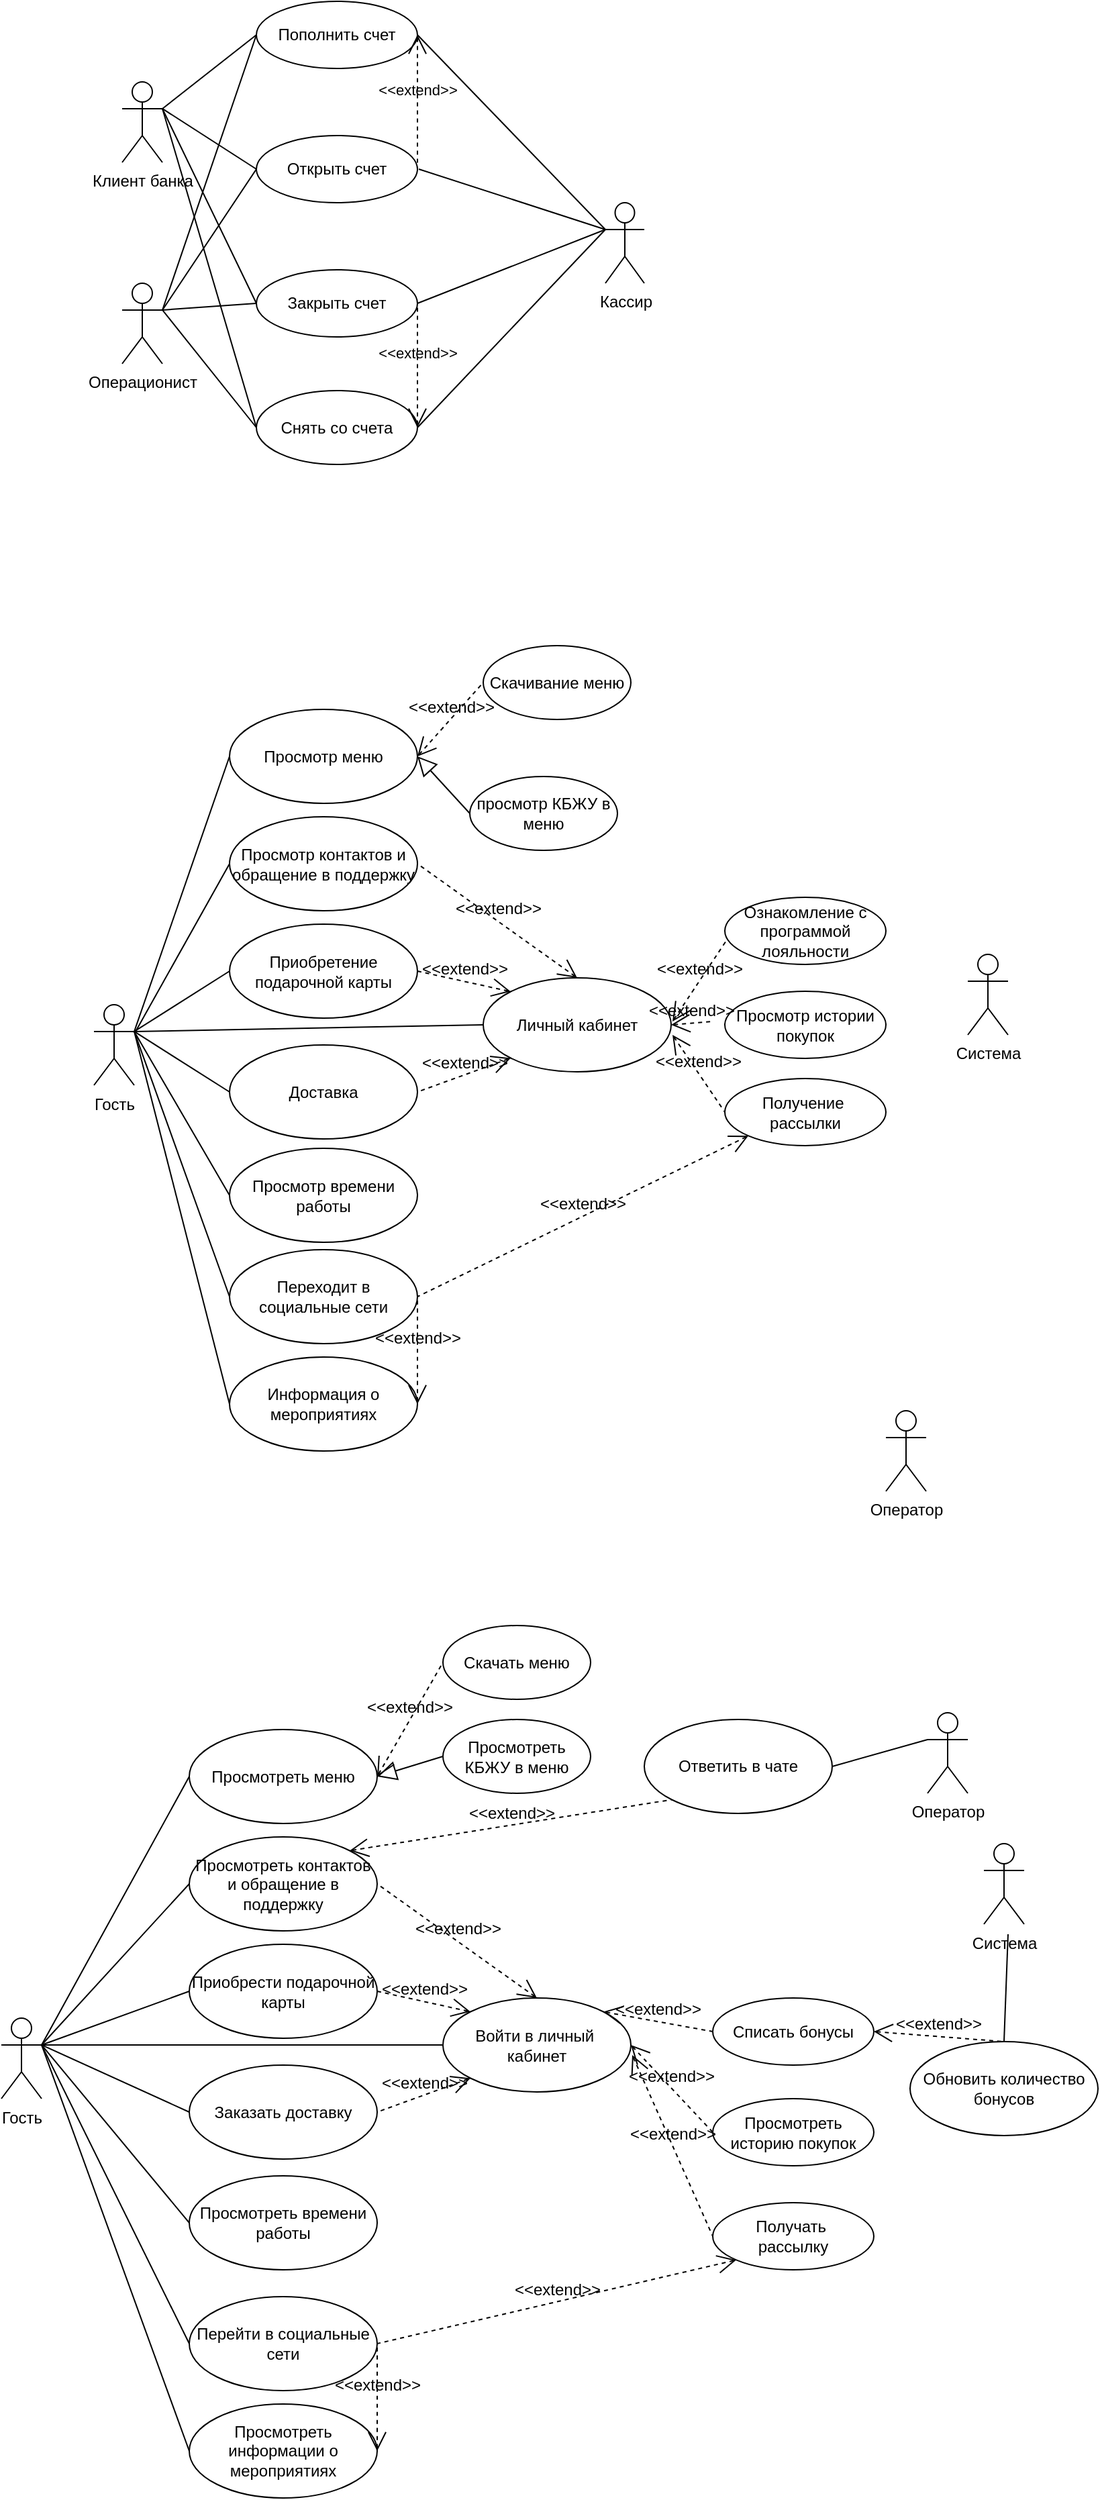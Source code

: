 <mxfile version="26.0.16">
  <diagram name="Страница — 1" id="jzFRYFkG91ORP8R8NEjV">
    <mxGraphModel dx="1654" dy="1021" grid="1" gridSize="10" guides="1" tooltips="1" connect="1" arrows="1" fold="1" page="1" pageScale="1" pageWidth="827" pageHeight="1169" math="0" shadow="0">
      <root>
        <mxCell id="0" />
        <mxCell id="1" parent="0" />
        <mxCell id="kgqyitDAfTZr1MEbqMkK-1" style="edgeStyle=none;curved=1;rounded=0;orthogonalLoop=1;jettySize=auto;html=1;exitX=1;exitY=0.333;exitDx=0;exitDy=0;exitPerimeter=0;fontSize=12;startSize=8;endSize=8;" parent="1" source="4CaT_lppKbZ5N5JrZh5i-1" edge="1">
          <mxGeometry relative="1" as="geometry">
            <mxPoint x="130" y="80" as="targetPoint" />
          </mxGeometry>
        </mxCell>
        <mxCell id="4CaT_lppKbZ5N5JrZh5i-1" value="Клиент банка" style="shape=umlActor;html=1;verticalLabelPosition=bottom;verticalAlign=top;align=center;" parent="1" vertex="1">
          <mxGeometry x="100" y="60" width="30" height="60" as="geometry" />
        </mxCell>
        <mxCell id="4CaT_lppKbZ5N5JrZh5i-2" value="Операционист" style="shape=umlActor;html=1;verticalLabelPosition=bottom;verticalAlign=top;align=center;" parent="1" vertex="1">
          <mxGeometry x="100" y="210" width="30" height="60" as="geometry" />
        </mxCell>
        <mxCell id="4CaT_lppKbZ5N5JrZh5i-5" value="Пополнить счет" style="ellipse;whiteSpace=wrap;html=1;" parent="1" vertex="1">
          <mxGeometry x="200" width="120" height="50" as="geometry" />
        </mxCell>
        <mxCell id="4CaT_lppKbZ5N5JrZh5i-8" value="Снять со счета" style="ellipse;whiteSpace=wrap;html=1;" parent="1" vertex="1">
          <mxGeometry x="200" y="290" width="120" height="55" as="geometry" />
        </mxCell>
        <mxCell id="4CaT_lppKbZ5N5JrZh5i-12" value="" style="edgeStyle=none;html=1;endArrow=none;verticalAlign=bottom;entryX=0;entryY=0.5;entryDx=0;entryDy=0;exitX=1;exitY=0.333;exitDx=0;exitDy=0;exitPerimeter=0;" parent="1" source="4CaT_lppKbZ5N5JrZh5i-2" target="4CaT_lppKbZ5N5JrZh5i-8" edge="1">
          <mxGeometry width="160" relative="1" as="geometry">
            <mxPoint x="140" y="230" as="sourcePoint" />
            <mxPoint x="300" y="230" as="targetPoint" />
          </mxGeometry>
        </mxCell>
        <mxCell id="4CaT_lppKbZ5N5JrZh5i-14" value="" style="edgeStyle=none;html=1;endArrow=none;verticalAlign=bottom;entryX=0;entryY=0.5;entryDx=0;entryDy=0;" parent="1" target="4CaT_lppKbZ5N5JrZh5i-5" edge="1">
          <mxGeometry width="160" relative="1" as="geometry">
            <mxPoint x="130" y="80" as="sourcePoint" />
            <mxPoint x="290" y="80" as="targetPoint" />
          </mxGeometry>
        </mxCell>
        <mxCell id="4CaT_lppKbZ5N5JrZh5i-15" value="" style="edgeStyle=none;html=1;endArrow=none;verticalAlign=bottom;entryX=0;entryY=0.5;entryDx=0;entryDy=0;exitX=1;exitY=0.333;exitDx=0;exitDy=0;exitPerimeter=0;" parent="1" source="4CaT_lppKbZ5N5JrZh5i-2" target="4CaT_lppKbZ5N5JrZh5i-5" edge="1">
          <mxGeometry width="160" relative="1" as="geometry">
            <mxPoint x="180" y="270" as="sourcePoint" />
            <mxPoint x="340" y="270" as="targetPoint" />
          </mxGeometry>
        </mxCell>
        <mxCell id="4CaT_lppKbZ5N5JrZh5i-16" value="" style="edgeStyle=none;html=1;endArrow=none;verticalAlign=bottom;exitX=1;exitY=0.333;exitDx=0;exitDy=0;exitPerimeter=0;entryX=0;entryY=0.5;entryDx=0;entryDy=0;" parent="1" source="4CaT_lppKbZ5N5JrZh5i-1" target="4CaT_lppKbZ5N5JrZh5i-8" edge="1">
          <mxGeometry width="160" relative="1" as="geometry">
            <mxPoint x="180" y="270" as="sourcePoint" />
            <mxPoint x="340" y="270" as="targetPoint" />
          </mxGeometry>
        </mxCell>
        <mxCell id="4CaT_lppKbZ5N5JrZh5i-18" value="Открыть счет" style="ellipse;whiteSpace=wrap;html=1;" parent="1" vertex="1">
          <mxGeometry x="200" y="100" width="120" height="50" as="geometry" />
        </mxCell>
        <mxCell id="4CaT_lppKbZ5N5JrZh5i-19" value="&amp;lt;&amp;lt;extend&amp;gt;&amp;gt;" style="edgeStyle=none;html=1;startArrow=open;endArrow=none;startSize=12;verticalAlign=bottom;dashed=1;labelBackgroundColor=none;entryX=1;entryY=0.5;entryDx=0;entryDy=0;exitX=1;exitY=0.5;exitDx=0;exitDy=0;" parent="1" source="4CaT_lppKbZ5N5JrZh5i-5" target="4CaT_lppKbZ5N5JrZh5i-18" edge="1">
          <mxGeometry width="160" relative="1" as="geometry">
            <mxPoint x="290" y="270" as="sourcePoint" />
            <mxPoint x="450" y="270" as="targetPoint" />
          </mxGeometry>
        </mxCell>
        <mxCell id="4CaT_lppKbZ5N5JrZh5i-21" value="Закрыть счет" style="ellipse;whiteSpace=wrap;html=1;" parent="1" vertex="1">
          <mxGeometry x="200" y="200" width="120" height="50" as="geometry" />
        </mxCell>
        <mxCell id="4CaT_lppKbZ5N5JrZh5i-22" value="&amp;lt;&amp;lt;extend&amp;gt;&amp;gt;" style="edgeStyle=none;html=1;startArrow=open;endArrow=none;startSize=12;verticalAlign=bottom;dashed=1;labelBackgroundColor=none;exitX=1;exitY=0.5;exitDx=0;exitDy=0;entryX=1;entryY=0.5;entryDx=0;entryDy=0;" parent="1" source="4CaT_lppKbZ5N5JrZh5i-8" target="4CaT_lppKbZ5N5JrZh5i-21" edge="1">
          <mxGeometry width="160" relative="1" as="geometry">
            <mxPoint x="360" y="290" as="sourcePoint" />
            <mxPoint x="520" y="290" as="targetPoint" />
          </mxGeometry>
        </mxCell>
        <mxCell id="4CaT_lppKbZ5N5JrZh5i-23" value="Кассир" style="shape=umlActor;html=1;verticalLabelPosition=bottom;verticalAlign=top;align=center;" parent="1" vertex="1">
          <mxGeometry x="460" y="150" width="29" height="60" as="geometry" />
        </mxCell>
        <mxCell id="4CaT_lppKbZ5N5JrZh5i-24" value="" style="edgeStyle=none;html=1;endArrow=none;verticalAlign=bottom;exitX=1;exitY=0.5;exitDx=0;exitDy=0;entryX=0;entryY=0.333;entryDx=0;entryDy=0;entryPerimeter=0;" parent="1" source="4CaT_lppKbZ5N5JrZh5i-5" target="4CaT_lppKbZ5N5JrZh5i-23" edge="1">
          <mxGeometry width="160" relative="1" as="geometry">
            <mxPoint x="310" y="80" as="sourcePoint" />
            <mxPoint x="470" y="290" as="targetPoint" />
          </mxGeometry>
        </mxCell>
        <mxCell id="4CaT_lppKbZ5N5JrZh5i-25" value="" style="edgeStyle=none;html=1;endArrow=none;verticalAlign=bottom;entryX=0;entryY=0.333;entryDx=0;entryDy=0;entryPerimeter=0;exitX=1;exitY=0.5;exitDx=0;exitDy=0;" parent="1" source="4CaT_lppKbZ5N5JrZh5i-8" target="4CaT_lppKbZ5N5JrZh5i-23" edge="1">
          <mxGeometry width="160" relative="1" as="geometry">
            <mxPoint x="310" y="290" as="sourcePoint" />
            <mxPoint x="470" y="290" as="targetPoint" />
          </mxGeometry>
        </mxCell>
        <mxCell id="kgqyitDAfTZr1MEbqMkK-2" value="" style="edgeStyle=none;html=1;endArrow=none;verticalAlign=bottom;rounded=0;fontSize=12;startSize=8;endSize=8;curved=1;entryX=0;entryY=0.333;entryDx=0;entryDy=0;entryPerimeter=0;" parent="1" target="4CaT_lppKbZ5N5JrZh5i-23" edge="1">
          <mxGeometry width="160" relative="1" as="geometry">
            <mxPoint x="321" y="125" as="sourcePoint" />
            <mxPoint x="650" y="310" as="targetPoint" />
          </mxGeometry>
        </mxCell>
        <mxCell id="kgqyitDAfTZr1MEbqMkK-3" value="" style="edgeStyle=none;html=1;endArrow=none;verticalAlign=bottom;rounded=0;fontSize=12;startSize=8;endSize=8;curved=1;exitX=1;exitY=0.5;exitDx=0;exitDy=0;entryX=0;entryY=0.333;entryDx=0;entryDy=0;entryPerimeter=0;" parent="1" source="4CaT_lppKbZ5N5JrZh5i-21" target="4CaT_lppKbZ5N5JrZh5i-23" edge="1">
          <mxGeometry width="160" relative="1" as="geometry">
            <mxPoint x="490" y="310" as="sourcePoint" />
            <mxPoint x="460" y="140" as="targetPoint" />
          </mxGeometry>
        </mxCell>
        <mxCell id="kgqyitDAfTZr1MEbqMkK-4" value="" style="edgeStyle=none;html=1;endArrow=none;verticalAlign=bottom;rounded=0;fontSize=12;startSize=8;endSize=8;curved=1;exitX=1;exitY=0.333;exitDx=0;exitDy=0;exitPerimeter=0;entryX=0;entryY=0.5;entryDx=0;entryDy=0;" parent="1" source="4CaT_lppKbZ5N5JrZh5i-1" target="4CaT_lppKbZ5N5JrZh5i-18" edge="1">
          <mxGeometry width="160" relative="1" as="geometry">
            <mxPoint x="490" y="310" as="sourcePoint" />
            <mxPoint x="650" y="310" as="targetPoint" />
          </mxGeometry>
        </mxCell>
        <mxCell id="kgqyitDAfTZr1MEbqMkK-5" value="" style="edgeStyle=none;html=1;endArrow=none;verticalAlign=bottom;rounded=0;fontSize=12;startSize=8;endSize=8;curved=1;entryX=0;entryY=0.5;entryDx=0;entryDy=0;" parent="1" target="4CaT_lppKbZ5N5JrZh5i-21" edge="1">
          <mxGeometry width="160" relative="1" as="geometry">
            <mxPoint x="130" y="80" as="sourcePoint" />
            <mxPoint x="650" y="310" as="targetPoint" />
          </mxGeometry>
        </mxCell>
        <mxCell id="kgqyitDAfTZr1MEbqMkK-6" value="" style="edgeStyle=none;html=1;endArrow=none;verticalAlign=bottom;rounded=0;fontSize=12;startSize=8;endSize=8;curved=1;exitX=1;exitY=0.333;exitDx=0;exitDy=0;exitPerimeter=0;entryX=0;entryY=0.5;entryDx=0;entryDy=0;" parent="1" source="4CaT_lppKbZ5N5JrZh5i-2" target="4CaT_lppKbZ5N5JrZh5i-18" edge="1">
          <mxGeometry width="160" relative="1" as="geometry">
            <mxPoint x="490" y="310" as="sourcePoint" />
            <mxPoint x="650" y="310" as="targetPoint" />
          </mxGeometry>
        </mxCell>
        <mxCell id="kgqyitDAfTZr1MEbqMkK-7" value="" style="edgeStyle=none;html=1;endArrow=none;verticalAlign=bottom;rounded=0;fontSize=12;startSize=8;endSize=8;curved=1;exitX=1;exitY=0.333;exitDx=0;exitDy=0;exitPerimeter=0;entryX=0;entryY=0.5;entryDx=0;entryDy=0;" parent="1" source="4CaT_lppKbZ5N5JrZh5i-2" target="4CaT_lppKbZ5N5JrZh5i-21" edge="1">
          <mxGeometry width="160" relative="1" as="geometry">
            <mxPoint x="490" y="310" as="sourcePoint" />
            <mxPoint x="650" y="310" as="targetPoint" />
          </mxGeometry>
        </mxCell>
        <mxCell id="kgqyitDAfTZr1MEbqMkK-8" value="Гость" style="shape=umlActor;html=1;verticalLabelPosition=bottom;verticalAlign=top;align=center;" parent="1" vertex="1">
          <mxGeometry x="79" y="747.5" width="30" height="60" as="geometry" />
        </mxCell>
        <mxCell id="kgqyitDAfTZr1MEbqMkK-9" value="Личный кабинет" style="ellipse;whiteSpace=wrap;html=1;" parent="1" vertex="1">
          <mxGeometry x="369" y="727.5" width="140" height="70" as="geometry" />
        </mxCell>
        <mxCell id="kgqyitDAfTZr1MEbqMkK-10" value="" style="edgeStyle=none;html=1;endArrow=none;verticalAlign=bottom;rounded=0;fontSize=12;startSize=8;endSize=8;curved=1;exitX=1;exitY=0.333;exitDx=0;exitDy=0;exitPerimeter=0;entryX=0;entryY=0.5;entryDx=0;entryDy=0;" parent="1" source="kgqyitDAfTZr1MEbqMkK-8" target="kgqyitDAfTZr1MEbqMkK-9" edge="1">
          <mxGeometry width="160" relative="1" as="geometry">
            <mxPoint x="189" y="1037.5" as="sourcePoint" />
            <mxPoint x="349" y="1037.5" as="targetPoint" />
          </mxGeometry>
        </mxCell>
        <mxCell id="kgqyitDAfTZr1MEbqMkK-11" value="Доставка" style="ellipse;whiteSpace=wrap;html=1;" parent="1" vertex="1">
          <mxGeometry x="180" y="777.5" width="140" height="70" as="geometry" />
        </mxCell>
        <mxCell id="kgqyitDAfTZr1MEbqMkK-12" value="" style="edgeStyle=none;html=1;endArrow=none;verticalAlign=bottom;rounded=0;fontSize=12;startSize=8;endSize=8;curved=1;exitX=1;exitY=0.333;exitDx=0;exitDy=0;exitPerimeter=0;entryX=0;entryY=0.5;entryDx=0;entryDy=0;" parent="1" source="kgqyitDAfTZr1MEbqMkK-8" target="kgqyitDAfTZr1MEbqMkK-11" edge="1">
          <mxGeometry width="160" relative="1" as="geometry">
            <mxPoint x="189" y="1037.5" as="sourcePoint" />
            <mxPoint x="349" y="1037.5" as="targetPoint" />
          </mxGeometry>
        </mxCell>
        <mxCell id="kgqyitDAfTZr1MEbqMkK-13" value="Ознакомление с программой лояльности" style="ellipse;whiteSpace=wrap;html=1;" parent="1" vertex="1">
          <mxGeometry x="549" y="667.5" width="120" height="50" as="geometry" />
        </mxCell>
        <mxCell id="kgqyitDAfTZr1MEbqMkK-17" value="Просмотр истории покупок" style="ellipse;whiteSpace=wrap;html=1;" parent="1" vertex="1">
          <mxGeometry x="549" y="737.5" width="120" height="50" as="geometry" />
        </mxCell>
        <mxCell id="kgqyitDAfTZr1MEbqMkK-19" value="Получение&amp;nbsp;&lt;div&gt;рассылки&lt;/div&gt;" style="ellipse;whiteSpace=wrap;html=1;" parent="1" vertex="1">
          <mxGeometry x="549" y="802.5" width="120" height="50" as="geometry" />
        </mxCell>
        <mxCell id="kgqyitDAfTZr1MEbqMkK-21" value="Приобретение подарочной карты" style="ellipse;whiteSpace=wrap;html=1;" parent="1" vertex="1">
          <mxGeometry x="180" y="687.5" width="140" height="70" as="geometry" />
        </mxCell>
        <mxCell id="kgqyitDAfTZr1MEbqMkK-22" value="" style="edgeStyle=none;html=1;endArrow=none;verticalAlign=bottom;rounded=0;fontSize=12;startSize=8;endSize=8;curved=1;exitX=1;exitY=0.333;exitDx=0;exitDy=0;exitPerimeter=0;entryX=0;entryY=0.5;entryDx=0;entryDy=0;" parent="1" source="kgqyitDAfTZr1MEbqMkK-8" target="kgqyitDAfTZr1MEbqMkK-21" edge="1">
          <mxGeometry width="160" relative="1" as="geometry">
            <mxPoint x="189" y="1037.5" as="sourcePoint" />
            <mxPoint x="349" y="1037.5" as="targetPoint" />
          </mxGeometry>
        </mxCell>
        <mxCell id="kgqyitDAfTZr1MEbqMkK-23" value="&amp;lt;&amp;lt;extend&amp;gt;&amp;gt;" style="edgeStyle=none;html=1;startArrow=open;endArrow=none;startSize=12;verticalAlign=bottom;dashed=1;labelBackgroundColor=none;rounded=0;fontSize=12;curved=1;exitX=0;exitY=1;exitDx=0;exitDy=0;entryX=1;entryY=0.5;entryDx=0;entryDy=0;" parent="1" source="kgqyitDAfTZr1MEbqMkK-9" target="kgqyitDAfTZr1MEbqMkK-11" edge="1">
          <mxGeometry width="160" relative="1" as="geometry">
            <mxPoint x="369" y="957.5" as="sourcePoint" />
            <mxPoint x="509" y="867.5" as="targetPoint" />
          </mxGeometry>
        </mxCell>
        <mxCell id="kgqyitDAfTZr1MEbqMkK-24" value="Просмотр меню" style="ellipse;whiteSpace=wrap;html=1;" parent="1" vertex="1">
          <mxGeometry x="180" y="527.5" width="140" height="70" as="geometry" />
        </mxCell>
        <mxCell id="kgqyitDAfTZr1MEbqMkK-25" value="&amp;lt;&amp;lt;extend&amp;gt;&amp;gt;" style="edgeStyle=none;html=1;startArrow=open;endArrow=none;startSize=12;verticalAlign=bottom;dashed=1;labelBackgroundColor=none;rounded=0;fontSize=12;curved=1;entryX=1;entryY=0.5;entryDx=0;entryDy=0;exitX=0;exitY=0;exitDx=0;exitDy=0;" parent="1" source="kgqyitDAfTZr1MEbqMkK-9" target="kgqyitDAfTZr1MEbqMkK-21" edge="1">
          <mxGeometry width="160" relative="1" as="geometry">
            <mxPoint x="200" y="887.5" as="sourcePoint" />
            <mxPoint x="360" y="887.5" as="targetPoint" />
          </mxGeometry>
        </mxCell>
        <mxCell id="kgqyitDAfTZr1MEbqMkK-26" value="" style="edgeStyle=none;html=1;endArrow=none;verticalAlign=bottom;rounded=0;fontSize=12;startSize=8;endSize=8;curved=1;exitX=1;exitY=0.333;exitDx=0;exitDy=0;exitPerimeter=0;entryX=0;entryY=0.5;entryDx=0;entryDy=0;" parent="1" source="kgqyitDAfTZr1MEbqMkK-8" target="kgqyitDAfTZr1MEbqMkK-24" edge="1">
          <mxGeometry width="160" relative="1" as="geometry">
            <mxPoint x="260" y="887.5" as="sourcePoint" />
            <mxPoint x="420" y="887.5" as="targetPoint" />
          </mxGeometry>
        </mxCell>
        <mxCell id="kgqyitDAfTZr1MEbqMkK-27" value="" style="edgeStyle=none;html=1;endArrow=block;endFill=0;endSize=12;verticalAlign=bottom;rounded=0;fontSize=12;curved=1;exitX=0;exitY=0.5;exitDx=0;exitDy=0;entryX=1;entryY=0.5;entryDx=0;entryDy=0;" parent="1" source="kgqyitDAfTZr1MEbqMkK-30" target="kgqyitDAfTZr1MEbqMkK-24" edge="1">
          <mxGeometry width="160" relative="1" as="geometry">
            <mxPoint x="260" y="837.5" as="sourcePoint" />
            <mxPoint x="420" y="837.5" as="targetPoint" />
          </mxGeometry>
        </mxCell>
        <mxCell id="kgqyitDAfTZr1MEbqMkK-29" value="Скачивание меню" style="ellipse;whiteSpace=wrap;html=1;" parent="1" vertex="1">
          <mxGeometry x="369" y="480" width="110" height="55" as="geometry" />
        </mxCell>
        <mxCell id="kgqyitDAfTZr1MEbqMkK-30" value="просмотр КБЖУ в меню" style="ellipse;whiteSpace=wrap;html=1;" parent="1" vertex="1">
          <mxGeometry x="359" y="577.5" width="110" height="55" as="geometry" />
        </mxCell>
        <mxCell id="kgqyitDAfTZr1MEbqMkK-31" value="Просмотр контактов и обращение в поддержку" style="ellipse;whiteSpace=wrap;html=1;" parent="1" vertex="1">
          <mxGeometry x="180" y="607.5" width="140" height="70" as="geometry" />
        </mxCell>
        <mxCell id="kgqyitDAfTZr1MEbqMkK-32" value="" style="edgeStyle=none;html=1;endArrow=none;verticalAlign=bottom;rounded=0;fontSize=12;startSize=8;endSize=8;curved=1;entryX=0;entryY=0.5;entryDx=0;entryDy=0;" parent="1" target="kgqyitDAfTZr1MEbqMkK-31" edge="1">
          <mxGeometry width="160" relative="1" as="geometry">
            <mxPoint x="110" y="767.5" as="sourcePoint" />
            <mxPoint x="460" y="837.5" as="targetPoint" />
          </mxGeometry>
        </mxCell>
        <mxCell id="kgqyitDAfTZr1MEbqMkK-34" value="&amp;lt;&amp;lt;extend&amp;gt;&amp;gt;" style="edgeStyle=none;html=1;startArrow=open;endArrow=none;startSize=12;verticalAlign=bottom;dashed=1;labelBackgroundColor=none;rounded=0;fontSize=12;curved=1;entryX=1;entryY=0.5;entryDx=0;entryDy=0;exitX=0.5;exitY=0;exitDx=0;exitDy=0;" parent="1" source="kgqyitDAfTZr1MEbqMkK-9" target="kgqyitDAfTZr1MEbqMkK-31" edge="1">
          <mxGeometry width="160" relative="1" as="geometry">
            <mxPoint x="280" y="837.5" as="sourcePoint" />
            <mxPoint x="440" y="837.5" as="targetPoint" />
          </mxGeometry>
        </mxCell>
        <mxCell id="kgqyitDAfTZr1MEbqMkK-35" value="Просмотр времени работы" style="ellipse;whiteSpace=wrap;html=1;" parent="1" vertex="1">
          <mxGeometry x="180" y="854.5" width="140" height="70" as="geometry" />
        </mxCell>
        <mxCell id="kgqyitDAfTZr1MEbqMkK-36" value="" style="edgeStyle=none;html=1;endArrow=none;verticalAlign=bottom;rounded=0;fontSize=12;startSize=8;endSize=8;curved=1;exitX=1;exitY=0.333;exitDx=0;exitDy=0;exitPerimeter=0;entryX=0;entryY=0.5;entryDx=0;entryDy=0;" parent="1" source="kgqyitDAfTZr1MEbqMkK-8" target="kgqyitDAfTZr1MEbqMkK-35" edge="1">
          <mxGeometry width="160" relative="1" as="geometry">
            <mxPoint x="280" y="887.5" as="sourcePoint" />
            <mxPoint x="440" y="887.5" as="targetPoint" />
          </mxGeometry>
        </mxCell>
        <mxCell id="kgqyitDAfTZr1MEbqMkK-37" value="Переходит в социальные сети" style="ellipse;whiteSpace=wrap;html=1;" parent="1" vertex="1">
          <mxGeometry x="180" y="930" width="140" height="70" as="geometry" />
        </mxCell>
        <mxCell id="kgqyitDAfTZr1MEbqMkK-38" value="Информация о мероприятиях" style="ellipse;whiteSpace=wrap;html=1;" parent="1" vertex="1">
          <mxGeometry x="180" y="1010" width="140" height="70" as="geometry" />
        </mxCell>
        <mxCell id="kgqyitDAfTZr1MEbqMkK-39" value="&amp;lt;&amp;lt;extend&amp;gt;&amp;gt;" style="edgeStyle=none;html=1;startArrow=open;endArrow=none;startSize=12;verticalAlign=bottom;dashed=1;labelBackgroundColor=none;rounded=0;fontSize=12;curved=1;exitX=1;exitY=0.5;exitDx=0;exitDy=0;entryX=1;entryY=0.5;entryDx=0;entryDy=0;" parent="1" source="kgqyitDAfTZr1MEbqMkK-38" target="kgqyitDAfTZr1MEbqMkK-37" edge="1">
          <mxGeometry width="160" relative="1" as="geometry">
            <mxPoint x="320" y="1052.5" as="sourcePoint" />
            <mxPoint x="440" y="837.5" as="targetPoint" />
          </mxGeometry>
        </mxCell>
        <mxCell id="kgqyitDAfTZr1MEbqMkK-40" value="" style="edgeStyle=none;html=1;endArrow=none;verticalAlign=bottom;rounded=0;fontSize=12;startSize=8;endSize=8;curved=1;exitX=1;exitY=0.333;exitDx=0;exitDy=0;exitPerimeter=0;entryX=0;entryY=0.5;entryDx=0;entryDy=0;" parent="1" source="kgqyitDAfTZr1MEbqMkK-8" target="kgqyitDAfTZr1MEbqMkK-37" edge="1">
          <mxGeometry width="160" relative="1" as="geometry">
            <mxPoint x="280" y="837.5" as="sourcePoint" />
            <mxPoint x="440" y="837.5" as="targetPoint" />
          </mxGeometry>
        </mxCell>
        <mxCell id="kgqyitDAfTZr1MEbqMkK-41" value="" style="edgeStyle=none;html=1;endArrow=none;verticalAlign=bottom;rounded=0;fontSize=12;startSize=8;endSize=8;curved=1;exitX=1;exitY=0.333;exitDx=0;exitDy=0;exitPerimeter=0;entryX=0;entryY=0.5;entryDx=0;entryDy=0;" parent="1" source="kgqyitDAfTZr1MEbqMkK-8" target="kgqyitDAfTZr1MEbqMkK-38" edge="1">
          <mxGeometry width="160" relative="1" as="geometry">
            <mxPoint x="280" y="837.5" as="sourcePoint" />
            <mxPoint x="180" y="1052.5" as="targetPoint" />
          </mxGeometry>
        </mxCell>
        <mxCell id="kgqyitDAfTZr1MEbqMkK-42" value="&amp;lt;&amp;lt;extend&amp;gt;&amp;gt;" style="edgeStyle=none;html=1;startArrow=open;endArrow=none;startSize=12;verticalAlign=bottom;dashed=1;labelBackgroundColor=none;rounded=0;fontSize=12;curved=1;entryX=1;entryY=0.5;entryDx=0;entryDy=0;exitX=0;exitY=1;exitDx=0;exitDy=0;" parent="1" source="kgqyitDAfTZr1MEbqMkK-19" target="kgqyitDAfTZr1MEbqMkK-37" edge="1">
          <mxGeometry width="160" relative="1" as="geometry">
            <mxPoint x="280" y="837.5" as="sourcePoint" />
            <mxPoint x="440" y="837.5" as="targetPoint" />
          </mxGeometry>
        </mxCell>
        <mxCell id="Ggs9zcN2ajuwGnjgj2Yg-1" value="&amp;lt;&amp;lt;extend&amp;gt;&amp;gt;" style="edgeStyle=none;html=1;startArrow=open;endArrow=none;startSize=12;verticalAlign=bottom;dashed=1;labelBackgroundColor=none;rounded=0;fontSize=12;curved=1;entryX=0;entryY=0.5;entryDx=0;entryDy=0;exitX=1;exitY=0.5;exitDx=0;exitDy=0;" edge="1" parent="1" source="kgqyitDAfTZr1MEbqMkK-24" target="kgqyitDAfTZr1MEbqMkK-29">
          <mxGeometry width="160" relative="1" as="geometry">
            <mxPoint x="580" y="817.5" as="sourcePoint" />
            <mxPoint x="195" y="480" as="targetPoint" />
          </mxGeometry>
        </mxCell>
        <mxCell id="Ggs9zcN2ajuwGnjgj2Yg-2" value="&amp;lt;&amp;lt;extend&amp;gt;&amp;gt;" style="edgeStyle=none;html=1;startArrow=open;endArrow=none;startSize=12;verticalAlign=bottom;dashed=1;labelBackgroundColor=none;rounded=0;fontSize=12;curved=1;entryX=0.008;entryY=0.65;entryDx=0;entryDy=0;entryPerimeter=0;" edge="1" parent="1" target="kgqyitDAfTZr1MEbqMkK-13">
          <mxGeometry width="160" relative="1" as="geometry">
            <mxPoint x="510" y="760" as="sourcePoint" />
            <mxPoint x="740" y="820" as="targetPoint" />
          </mxGeometry>
        </mxCell>
        <mxCell id="Ggs9zcN2ajuwGnjgj2Yg-3" value="&amp;lt;&amp;lt;extend&amp;gt;&amp;gt;" style="edgeStyle=none;html=1;startArrow=open;endArrow=none;startSize=12;verticalAlign=bottom;dashed=1;labelBackgroundColor=none;rounded=0;fontSize=12;curved=1;exitX=1;exitY=0.5;exitDx=0;exitDy=0;" edge="1" parent="1" source="kgqyitDAfTZr1MEbqMkK-9">
          <mxGeometry width="160" relative="1" as="geometry">
            <mxPoint x="580" y="820" as="sourcePoint" />
            <mxPoint x="540" y="760" as="targetPoint" />
          </mxGeometry>
        </mxCell>
        <mxCell id="Ggs9zcN2ajuwGnjgj2Yg-4" value="&amp;lt;&amp;lt;extend&amp;gt;&amp;gt;" style="edgeStyle=none;html=1;startArrow=open;endArrow=none;startSize=12;verticalAlign=bottom;dashed=1;labelBackgroundColor=none;rounded=0;fontSize=12;curved=1;entryX=0;entryY=0.5;entryDx=0;entryDy=0;" edge="1" parent="1" target="kgqyitDAfTZr1MEbqMkK-19">
          <mxGeometry width="160" relative="1" as="geometry">
            <mxPoint x="510" y="770" as="sourcePoint" />
            <mxPoint x="740" y="820" as="targetPoint" />
          </mxGeometry>
        </mxCell>
        <mxCell id="Ggs9zcN2ajuwGnjgj2Yg-6" value="Система" style="shape=umlActor;html=1;verticalLabelPosition=bottom;verticalAlign=top;align=center;" vertex="1" parent="1">
          <mxGeometry x="730" y="710" width="30" height="60" as="geometry" />
        </mxCell>
        <mxCell id="Ggs9zcN2ajuwGnjgj2Yg-7" value="Оператор" style="shape=umlActor;html=1;verticalLabelPosition=bottom;verticalAlign=top;align=center;" vertex="1" parent="1">
          <mxGeometry x="669" y="1050" width="30" height="60" as="geometry" />
        </mxCell>
        <mxCell id="Ggs9zcN2ajuwGnjgj2Yg-8" value="Гость" style="shape=umlActor;html=1;verticalLabelPosition=bottom;verticalAlign=top;align=center;" vertex="1" parent="1">
          <mxGeometry x="10" y="1502.5" width="30" height="60" as="geometry" />
        </mxCell>
        <mxCell id="Ggs9zcN2ajuwGnjgj2Yg-9" value="Войти в личный&amp;nbsp;&lt;div&gt;кабинет&lt;/div&gt;" style="ellipse;whiteSpace=wrap;html=1;" vertex="1" parent="1">
          <mxGeometry x="339" y="1487.5" width="140" height="70" as="geometry" />
        </mxCell>
        <mxCell id="Ggs9zcN2ajuwGnjgj2Yg-10" value="" style="edgeStyle=none;html=1;endArrow=none;verticalAlign=bottom;rounded=0;fontSize=12;startSize=8;endSize=8;curved=1;exitX=1;exitY=0.333;exitDx=0;exitDy=0;exitPerimeter=0;entryX=0;entryY=0.5;entryDx=0;entryDy=0;" edge="1" parent="1" source="Ggs9zcN2ajuwGnjgj2Yg-8" target="Ggs9zcN2ajuwGnjgj2Yg-9">
          <mxGeometry width="160" relative="1" as="geometry">
            <mxPoint x="159" y="1797.5" as="sourcePoint" />
            <mxPoint x="319" y="1797.5" as="targetPoint" />
          </mxGeometry>
        </mxCell>
        <mxCell id="Ggs9zcN2ajuwGnjgj2Yg-11" value="Заказать доставку" style="ellipse;whiteSpace=wrap;html=1;" vertex="1" parent="1">
          <mxGeometry x="150" y="1537.5" width="140" height="70" as="geometry" />
        </mxCell>
        <mxCell id="Ggs9zcN2ajuwGnjgj2Yg-12" value="" style="edgeStyle=none;html=1;endArrow=none;verticalAlign=bottom;rounded=0;fontSize=12;startSize=8;endSize=8;curved=1;exitX=1;exitY=0.333;exitDx=0;exitDy=0;exitPerimeter=0;entryX=0;entryY=0.5;entryDx=0;entryDy=0;" edge="1" parent="1" source="Ggs9zcN2ajuwGnjgj2Yg-8" target="Ggs9zcN2ajuwGnjgj2Yg-11">
          <mxGeometry width="160" relative="1" as="geometry">
            <mxPoint x="159" y="1797.5" as="sourcePoint" />
            <mxPoint x="319" y="1797.5" as="targetPoint" />
          </mxGeometry>
        </mxCell>
        <mxCell id="Ggs9zcN2ajuwGnjgj2Yg-14" value="Просмотреть историю покупок" style="ellipse;whiteSpace=wrap;html=1;" vertex="1" parent="1">
          <mxGeometry x="540" y="1562.5" width="120" height="50" as="geometry" />
        </mxCell>
        <mxCell id="Ggs9zcN2ajuwGnjgj2Yg-15" value="Получать&amp;nbsp;&lt;div&gt;рассылку&lt;/div&gt;" style="ellipse;whiteSpace=wrap;html=1;" vertex="1" parent="1">
          <mxGeometry x="540" y="1640" width="120" height="50" as="geometry" />
        </mxCell>
        <mxCell id="Ggs9zcN2ajuwGnjgj2Yg-16" value="Приобрести подарочной карты" style="ellipse;whiteSpace=wrap;html=1;" vertex="1" parent="1">
          <mxGeometry x="150" y="1447.5" width="140" height="70" as="geometry" />
        </mxCell>
        <mxCell id="Ggs9zcN2ajuwGnjgj2Yg-17" value="" style="edgeStyle=none;html=1;endArrow=none;verticalAlign=bottom;rounded=0;fontSize=12;startSize=8;endSize=8;curved=1;exitX=1;exitY=0.333;exitDx=0;exitDy=0;exitPerimeter=0;entryX=0;entryY=0.5;entryDx=0;entryDy=0;" edge="1" parent="1" source="Ggs9zcN2ajuwGnjgj2Yg-8" target="Ggs9zcN2ajuwGnjgj2Yg-16">
          <mxGeometry width="160" relative="1" as="geometry">
            <mxPoint x="159" y="1797.5" as="sourcePoint" />
            <mxPoint x="319" y="1797.5" as="targetPoint" />
          </mxGeometry>
        </mxCell>
        <mxCell id="Ggs9zcN2ajuwGnjgj2Yg-18" value="&amp;lt;&amp;lt;extend&amp;gt;&amp;gt;" style="edgeStyle=none;html=1;startArrow=open;endArrow=none;startSize=12;verticalAlign=bottom;dashed=1;labelBackgroundColor=none;rounded=0;fontSize=12;curved=1;exitX=0;exitY=1;exitDx=0;exitDy=0;entryX=1;entryY=0.5;entryDx=0;entryDy=0;" edge="1" parent="1" source="Ggs9zcN2ajuwGnjgj2Yg-9" target="Ggs9zcN2ajuwGnjgj2Yg-11">
          <mxGeometry width="160" relative="1" as="geometry">
            <mxPoint x="339" y="1717.5" as="sourcePoint" />
            <mxPoint x="479" y="1627.5" as="targetPoint" />
          </mxGeometry>
        </mxCell>
        <mxCell id="Ggs9zcN2ajuwGnjgj2Yg-19" value="Просмотреть меню" style="ellipse;whiteSpace=wrap;html=1;" vertex="1" parent="1">
          <mxGeometry x="150" y="1287.5" width="140" height="70" as="geometry" />
        </mxCell>
        <mxCell id="Ggs9zcN2ajuwGnjgj2Yg-20" value="&amp;lt;&amp;lt;extend&amp;gt;&amp;gt;" style="edgeStyle=none;html=1;startArrow=open;endArrow=none;startSize=12;verticalAlign=bottom;dashed=1;labelBackgroundColor=none;rounded=0;fontSize=12;curved=1;entryX=1;entryY=0.5;entryDx=0;entryDy=0;exitX=0;exitY=0;exitDx=0;exitDy=0;" edge="1" parent="1" source="Ggs9zcN2ajuwGnjgj2Yg-9" target="Ggs9zcN2ajuwGnjgj2Yg-16">
          <mxGeometry width="160" relative="1" as="geometry">
            <mxPoint x="170" y="1647.5" as="sourcePoint" />
            <mxPoint x="330" y="1647.5" as="targetPoint" />
          </mxGeometry>
        </mxCell>
        <mxCell id="Ggs9zcN2ajuwGnjgj2Yg-21" value="" style="edgeStyle=none;html=1;endArrow=none;verticalAlign=bottom;rounded=0;fontSize=12;startSize=8;endSize=8;curved=1;exitX=1;exitY=0.333;exitDx=0;exitDy=0;exitPerimeter=0;entryX=0;entryY=0.5;entryDx=0;entryDy=0;" edge="1" parent="1" source="Ggs9zcN2ajuwGnjgj2Yg-8" target="Ggs9zcN2ajuwGnjgj2Yg-19">
          <mxGeometry width="160" relative="1" as="geometry">
            <mxPoint x="230" y="1647.5" as="sourcePoint" />
            <mxPoint x="390" y="1647.5" as="targetPoint" />
          </mxGeometry>
        </mxCell>
        <mxCell id="Ggs9zcN2ajuwGnjgj2Yg-22" value="" style="edgeStyle=none;html=1;endArrow=block;endFill=0;endSize=12;verticalAlign=bottom;rounded=0;fontSize=12;curved=1;exitX=0;exitY=0.5;exitDx=0;exitDy=0;entryX=1;entryY=0.5;entryDx=0;entryDy=0;" edge="1" parent="1" source="Ggs9zcN2ajuwGnjgj2Yg-24" target="Ggs9zcN2ajuwGnjgj2Yg-19">
          <mxGeometry width="160" relative="1" as="geometry">
            <mxPoint x="230" y="1597.5" as="sourcePoint" />
            <mxPoint x="390" y="1597.5" as="targetPoint" />
          </mxGeometry>
        </mxCell>
        <mxCell id="Ggs9zcN2ajuwGnjgj2Yg-23" value="Скачать меню" style="ellipse;whiteSpace=wrap;html=1;" vertex="1" parent="1">
          <mxGeometry x="339" y="1210" width="110" height="55" as="geometry" />
        </mxCell>
        <mxCell id="Ggs9zcN2ajuwGnjgj2Yg-24" value="Просмотреть КБЖУ в меню" style="ellipse;whiteSpace=wrap;html=1;" vertex="1" parent="1">
          <mxGeometry x="339" y="1280" width="110" height="55" as="geometry" />
        </mxCell>
        <mxCell id="Ggs9zcN2ajuwGnjgj2Yg-25" value="Просмотреть контактов и обращение в поддержку" style="ellipse;whiteSpace=wrap;html=1;" vertex="1" parent="1">
          <mxGeometry x="150" y="1367.5" width="140" height="70" as="geometry" />
        </mxCell>
        <mxCell id="Ggs9zcN2ajuwGnjgj2Yg-27" value="&amp;lt;&amp;lt;extend&amp;gt;&amp;gt;" style="edgeStyle=none;html=1;startArrow=open;endArrow=none;startSize=12;verticalAlign=bottom;dashed=1;labelBackgroundColor=none;rounded=0;fontSize=12;curved=1;entryX=1;entryY=0.5;entryDx=0;entryDy=0;exitX=0.5;exitY=0;exitDx=0;exitDy=0;" edge="1" parent="1" source="Ggs9zcN2ajuwGnjgj2Yg-9" target="Ggs9zcN2ajuwGnjgj2Yg-25">
          <mxGeometry width="160" relative="1" as="geometry">
            <mxPoint x="250" y="1597.5" as="sourcePoint" />
            <mxPoint x="410" y="1597.5" as="targetPoint" />
          </mxGeometry>
        </mxCell>
        <mxCell id="Ggs9zcN2ajuwGnjgj2Yg-28" value="Просмотреть времени работы" style="ellipse;whiteSpace=wrap;html=1;" vertex="1" parent="1">
          <mxGeometry x="150" y="1620" width="140" height="70" as="geometry" />
        </mxCell>
        <mxCell id="Ggs9zcN2ajuwGnjgj2Yg-29" value="" style="edgeStyle=none;html=1;endArrow=none;verticalAlign=bottom;rounded=0;fontSize=12;startSize=8;endSize=8;curved=1;exitX=1;exitY=0.333;exitDx=0;exitDy=0;exitPerimeter=0;entryX=0;entryY=0.5;entryDx=0;entryDy=0;" edge="1" parent="1" source="Ggs9zcN2ajuwGnjgj2Yg-8" target="Ggs9zcN2ajuwGnjgj2Yg-28">
          <mxGeometry width="160" relative="1" as="geometry">
            <mxPoint x="250" y="1647.5" as="sourcePoint" />
            <mxPoint x="410" y="1647.5" as="targetPoint" />
          </mxGeometry>
        </mxCell>
        <mxCell id="Ggs9zcN2ajuwGnjgj2Yg-30" value="Перейти в социальные сети" style="ellipse;whiteSpace=wrap;html=1;" vertex="1" parent="1">
          <mxGeometry x="150" y="1710" width="140" height="70" as="geometry" />
        </mxCell>
        <mxCell id="Ggs9zcN2ajuwGnjgj2Yg-31" value="Просмотреть информации о мероприятиях" style="ellipse;whiteSpace=wrap;html=1;" vertex="1" parent="1">
          <mxGeometry x="150" y="1790" width="140" height="70" as="geometry" />
        </mxCell>
        <mxCell id="Ggs9zcN2ajuwGnjgj2Yg-32" value="&amp;lt;&amp;lt;extend&amp;gt;&amp;gt;" style="edgeStyle=none;html=1;startArrow=open;endArrow=none;startSize=12;verticalAlign=bottom;dashed=1;labelBackgroundColor=none;rounded=0;fontSize=12;curved=1;exitX=1;exitY=0.5;exitDx=0;exitDy=0;entryX=1;entryY=0.5;entryDx=0;entryDy=0;" edge="1" parent="1" source="Ggs9zcN2ajuwGnjgj2Yg-31" target="Ggs9zcN2ajuwGnjgj2Yg-30">
          <mxGeometry width="160" relative="1" as="geometry">
            <mxPoint x="290" y="1812.5" as="sourcePoint" />
            <mxPoint x="410" y="1597.5" as="targetPoint" />
          </mxGeometry>
        </mxCell>
        <mxCell id="Ggs9zcN2ajuwGnjgj2Yg-33" value="" style="edgeStyle=none;html=1;endArrow=none;verticalAlign=bottom;rounded=0;fontSize=12;startSize=8;endSize=8;curved=1;exitX=1;exitY=0.333;exitDx=0;exitDy=0;exitPerimeter=0;entryX=0;entryY=0.5;entryDx=0;entryDy=0;" edge="1" parent="1" source="Ggs9zcN2ajuwGnjgj2Yg-8" target="Ggs9zcN2ajuwGnjgj2Yg-30">
          <mxGeometry width="160" relative="1" as="geometry">
            <mxPoint x="250" y="1597.5" as="sourcePoint" />
            <mxPoint x="410" y="1597.5" as="targetPoint" />
          </mxGeometry>
        </mxCell>
        <mxCell id="Ggs9zcN2ajuwGnjgj2Yg-34" value="" style="edgeStyle=none;html=1;endArrow=none;verticalAlign=bottom;rounded=0;fontSize=12;startSize=8;endSize=8;curved=1;exitX=1;exitY=0.333;exitDx=0;exitDy=0;exitPerimeter=0;entryX=0;entryY=0.5;entryDx=0;entryDy=0;" edge="1" parent="1" source="Ggs9zcN2ajuwGnjgj2Yg-8" target="Ggs9zcN2ajuwGnjgj2Yg-31">
          <mxGeometry width="160" relative="1" as="geometry">
            <mxPoint x="250" y="1597.5" as="sourcePoint" />
            <mxPoint x="150" y="1812.5" as="targetPoint" />
          </mxGeometry>
        </mxCell>
        <mxCell id="Ggs9zcN2ajuwGnjgj2Yg-35" value="&amp;lt;&amp;lt;extend&amp;gt;&amp;gt;" style="edgeStyle=none;html=1;startArrow=open;endArrow=none;startSize=12;verticalAlign=bottom;dashed=1;labelBackgroundColor=none;rounded=0;fontSize=12;curved=1;entryX=1;entryY=0.5;entryDx=0;entryDy=0;exitX=0;exitY=1;exitDx=0;exitDy=0;" edge="1" parent="1" source="Ggs9zcN2ajuwGnjgj2Yg-15" target="Ggs9zcN2ajuwGnjgj2Yg-30">
          <mxGeometry width="160" relative="1" as="geometry">
            <mxPoint x="250" y="1597.5" as="sourcePoint" />
            <mxPoint x="410" y="1597.5" as="targetPoint" />
            <Array as="points" />
          </mxGeometry>
        </mxCell>
        <mxCell id="Ggs9zcN2ajuwGnjgj2Yg-36" value="&amp;lt;&amp;lt;extend&amp;gt;&amp;gt;" style="edgeStyle=none;html=1;startArrow=open;endArrow=none;startSize=12;verticalAlign=bottom;dashed=1;labelBackgroundColor=none;rounded=0;fontSize=12;curved=1;entryX=0;entryY=0.5;entryDx=0;entryDy=0;exitX=1;exitY=0.5;exitDx=0;exitDy=0;" edge="1" parent="1" source="Ggs9zcN2ajuwGnjgj2Yg-19" target="Ggs9zcN2ajuwGnjgj2Yg-23">
          <mxGeometry width="160" relative="1" as="geometry">
            <mxPoint x="550" y="1577.5" as="sourcePoint" />
            <mxPoint x="165" y="1240" as="targetPoint" />
          </mxGeometry>
        </mxCell>
        <mxCell id="Ggs9zcN2ajuwGnjgj2Yg-38" value="&amp;lt;&amp;lt;extend&amp;gt;&amp;gt;" style="edgeStyle=none;html=1;startArrow=open;endArrow=none;startSize=12;verticalAlign=bottom;dashed=1;labelBackgroundColor=none;rounded=0;fontSize=12;curved=1;exitX=1;exitY=0.5;exitDx=0;exitDy=0;entryX=0;entryY=0.5;entryDx=0;entryDy=0;" edge="1" parent="1" source="Ggs9zcN2ajuwGnjgj2Yg-9" target="Ggs9zcN2ajuwGnjgj2Yg-14">
          <mxGeometry width="160" relative="1" as="geometry">
            <mxPoint x="550" y="1580" as="sourcePoint" />
            <mxPoint x="510" y="1520" as="targetPoint" />
          </mxGeometry>
        </mxCell>
        <mxCell id="Ggs9zcN2ajuwGnjgj2Yg-39" value="&amp;lt;&amp;lt;extend&amp;gt;&amp;gt;" style="edgeStyle=none;html=1;startArrow=open;endArrow=none;startSize=12;verticalAlign=bottom;dashed=1;labelBackgroundColor=none;rounded=0;fontSize=12;curved=1;entryX=0;entryY=0.5;entryDx=0;entryDy=0;" edge="1" parent="1" target="Ggs9zcN2ajuwGnjgj2Yg-15">
          <mxGeometry width="160" relative="1" as="geometry">
            <mxPoint x="480" y="1530" as="sourcePoint" />
            <mxPoint x="710" y="1580" as="targetPoint" />
          </mxGeometry>
        </mxCell>
        <mxCell id="Ggs9zcN2ajuwGnjgj2Yg-40" value="Система" style="shape=umlActor;html=1;verticalLabelPosition=bottom;verticalAlign=top;align=center;" vertex="1" parent="1">
          <mxGeometry x="742" y="1372.5" width="30" height="60" as="geometry" />
        </mxCell>
        <mxCell id="Ggs9zcN2ajuwGnjgj2Yg-41" value="Оператор" style="shape=umlActor;html=1;verticalLabelPosition=bottom;verticalAlign=top;align=center;" vertex="1" parent="1">
          <mxGeometry x="700" y="1275" width="30" height="60" as="geometry" />
        </mxCell>
        <mxCell id="Ggs9zcN2ajuwGnjgj2Yg-45" value="" style="edgeStyle=none;html=1;endArrow=none;verticalAlign=bottom;rounded=0;fontSize=12;startSize=8;endSize=8;curved=1;exitX=1;exitY=0.333;exitDx=0;exitDy=0;exitPerimeter=0;entryX=0;entryY=0.5;entryDx=0;entryDy=0;" edge="1" parent="1" source="Ggs9zcN2ajuwGnjgj2Yg-8" target="Ggs9zcN2ajuwGnjgj2Yg-25">
          <mxGeometry width="160" relative="1" as="geometry">
            <mxPoint x="50" y="1533" as="sourcePoint" />
            <mxPoint x="160" y="1493" as="targetPoint" />
          </mxGeometry>
        </mxCell>
        <mxCell id="Ggs9zcN2ajuwGnjgj2Yg-47" value="Ответить в чате" style="ellipse;whiteSpace=wrap;html=1;" vertex="1" parent="1">
          <mxGeometry x="489" y="1280" width="140" height="70" as="geometry" />
        </mxCell>
        <mxCell id="Ggs9zcN2ajuwGnjgj2Yg-49" value="" style="edgeStyle=none;html=1;endArrow=none;verticalAlign=bottom;rounded=0;fontSize=12;startSize=8;endSize=8;curved=1;exitX=1;exitY=0.5;exitDx=0;exitDy=0;entryX=0;entryY=0.333;entryDx=0;entryDy=0;entryPerimeter=0;" edge="1" parent="1" source="Ggs9zcN2ajuwGnjgj2Yg-47" target="Ggs9zcN2ajuwGnjgj2Yg-41">
          <mxGeometry width="160" relative="1" as="geometry">
            <mxPoint x="50" y="1533" as="sourcePoint" />
            <mxPoint x="160" y="1583" as="targetPoint" />
          </mxGeometry>
        </mxCell>
        <mxCell id="Ggs9zcN2ajuwGnjgj2Yg-54" value="Списать бонусы" style="ellipse;whiteSpace=wrap;html=1;" vertex="1" parent="1">
          <mxGeometry x="540" y="1487.5" width="120" height="50" as="geometry" />
        </mxCell>
        <mxCell id="Ggs9zcN2ajuwGnjgj2Yg-56" value="&amp;lt;&amp;lt;extend&amp;gt;&amp;gt;" style="edgeStyle=none;html=1;startArrow=open;endArrow=none;startSize=12;verticalAlign=bottom;dashed=1;labelBackgroundColor=none;rounded=0;fontSize=12;curved=1;entryX=0;entryY=0.5;entryDx=0;entryDy=0;exitX=1;exitY=0;exitDx=0;exitDy=0;" edge="1" parent="1" source="Ggs9zcN2ajuwGnjgj2Yg-9" target="Ggs9zcN2ajuwGnjgj2Yg-54">
          <mxGeometry width="160" relative="1" as="geometry">
            <mxPoint x="320" y="1670" as="sourcePoint" />
            <mxPoint x="480" y="1670" as="targetPoint" />
          </mxGeometry>
        </mxCell>
        <mxCell id="Ggs9zcN2ajuwGnjgj2Yg-57" value="Обновить количество бонусов" style="ellipse;whiteSpace=wrap;html=1;" vertex="1" parent="1">
          <mxGeometry x="687" y="1520" width="140" height="70" as="geometry" />
        </mxCell>
        <mxCell id="Ggs9zcN2ajuwGnjgj2Yg-58" value="" style="edgeStyle=none;html=1;endArrow=none;verticalAlign=bottom;rounded=0;fontSize=12;startSize=8;endSize=8;curved=1;entryX=0.5;entryY=0;entryDx=0;entryDy=0;" edge="1" parent="1" target="Ggs9zcN2ajuwGnjgj2Yg-57">
          <mxGeometry width="160" relative="1" as="geometry">
            <mxPoint x="760" y="1440" as="sourcePoint" />
            <mxPoint x="760" y="1510" as="targetPoint" />
          </mxGeometry>
        </mxCell>
        <mxCell id="Ggs9zcN2ajuwGnjgj2Yg-59" value="&amp;lt;&amp;lt;extend&amp;gt;&amp;gt;" style="edgeStyle=none;html=1;startArrow=open;endArrow=none;startSize=12;verticalAlign=bottom;dashed=1;labelBackgroundColor=none;rounded=0;fontSize=12;curved=1;entryX=0;entryY=1;entryDx=0;entryDy=0;exitX=1;exitY=0;exitDx=0;exitDy=0;" edge="1" parent="1" source="Ggs9zcN2ajuwGnjgj2Yg-25" target="Ggs9zcN2ajuwGnjgj2Yg-47">
          <mxGeometry width="160" relative="1" as="geometry">
            <mxPoint x="320" y="1670" as="sourcePoint" />
            <mxPoint x="480" y="1670" as="targetPoint" />
          </mxGeometry>
        </mxCell>
        <mxCell id="Ggs9zcN2ajuwGnjgj2Yg-60" value="&amp;lt;&amp;lt;extend&amp;gt;&amp;gt;" style="edgeStyle=none;html=1;startArrow=open;endArrow=none;startSize=12;verticalAlign=bottom;dashed=1;labelBackgroundColor=none;rounded=0;fontSize=12;curved=1;entryX=0.5;entryY=0;entryDx=0;entryDy=0;exitX=1;exitY=0.5;exitDx=0;exitDy=0;" edge="1" parent="1" source="Ggs9zcN2ajuwGnjgj2Yg-54" target="Ggs9zcN2ajuwGnjgj2Yg-57">
          <mxGeometry width="160" relative="1" as="geometry">
            <mxPoint x="320" y="1670" as="sourcePoint" />
            <mxPoint x="480" y="1670" as="targetPoint" />
          </mxGeometry>
        </mxCell>
      </root>
    </mxGraphModel>
  </diagram>
</mxfile>
